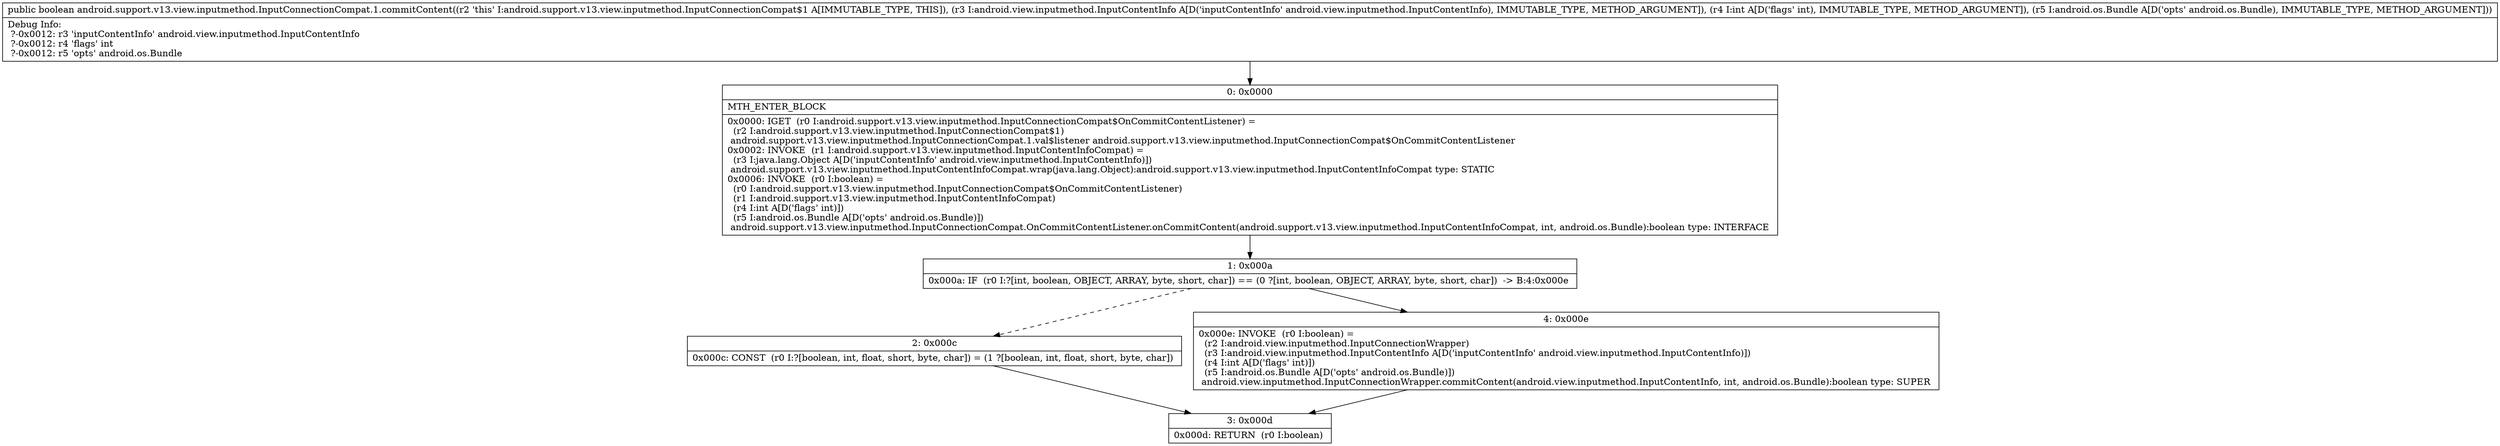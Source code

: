 digraph "CFG forandroid.support.v13.view.inputmethod.InputConnectionCompat.1.commitContent(Landroid\/view\/inputmethod\/InputContentInfo;ILandroid\/os\/Bundle;)Z" {
Node_0 [shape=record,label="{0\:\ 0x0000|MTH_ENTER_BLOCK\l|0x0000: IGET  (r0 I:android.support.v13.view.inputmethod.InputConnectionCompat$OnCommitContentListener) = \l  (r2 I:android.support.v13.view.inputmethod.InputConnectionCompat$1)\l android.support.v13.view.inputmethod.InputConnectionCompat.1.val$listener android.support.v13.view.inputmethod.InputConnectionCompat$OnCommitContentListener \l0x0002: INVOKE  (r1 I:android.support.v13.view.inputmethod.InputContentInfoCompat) = \l  (r3 I:java.lang.Object A[D('inputContentInfo' android.view.inputmethod.InputContentInfo)])\l android.support.v13.view.inputmethod.InputContentInfoCompat.wrap(java.lang.Object):android.support.v13.view.inputmethod.InputContentInfoCompat type: STATIC \l0x0006: INVOKE  (r0 I:boolean) = \l  (r0 I:android.support.v13.view.inputmethod.InputConnectionCompat$OnCommitContentListener)\l  (r1 I:android.support.v13.view.inputmethod.InputContentInfoCompat)\l  (r4 I:int A[D('flags' int)])\l  (r5 I:android.os.Bundle A[D('opts' android.os.Bundle)])\l android.support.v13.view.inputmethod.InputConnectionCompat.OnCommitContentListener.onCommitContent(android.support.v13.view.inputmethod.InputContentInfoCompat, int, android.os.Bundle):boolean type: INTERFACE \l}"];
Node_1 [shape=record,label="{1\:\ 0x000a|0x000a: IF  (r0 I:?[int, boolean, OBJECT, ARRAY, byte, short, char]) == (0 ?[int, boolean, OBJECT, ARRAY, byte, short, char])  \-\> B:4:0x000e \l}"];
Node_2 [shape=record,label="{2\:\ 0x000c|0x000c: CONST  (r0 I:?[boolean, int, float, short, byte, char]) = (1 ?[boolean, int, float, short, byte, char]) \l}"];
Node_3 [shape=record,label="{3\:\ 0x000d|0x000d: RETURN  (r0 I:boolean) \l}"];
Node_4 [shape=record,label="{4\:\ 0x000e|0x000e: INVOKE  (r0 I:boolean) = \l  (r2 I:android.view.inputmethod.InputConnectionWrapper)\l  (r3 I:android.view.inputmethod.InputContentInfo A[D('inputContentInfo' android.view.inputmethod.InputContentInfo)])\l  (r4 I:int A[D('flags' int)])\l  (r5 I:android.os.Bundle A[D('opts' android.os.Bundle)])\l android.view.inputmethod.InputConnectionWrapper.commitContent(android.view.inputmethod.InputContentInfo, int, android.os.Bundle):boolean type: SUPER \l}"];
MethodNode[shape=record,label="{public boolean android.support.v13.view.inputmethod.InputConnectionCompat.1.commitContent((r2 'this' I:android.support.v13.view.inputmethod.InputConnectionCompat$1 A[IMMUTABLE_TYPE, THIS]), (r3 I:android.view.inputmethod.InputContentInfo A[D('inputContentInfo' android.view.inputmethod.InputContentInfo), IMMUTABLE_TYPE, METHOD_ARGUMENT]), (r4 I:int A[D('flags' int), IMMUTABLE_TYPE, METHOD_ARGUMENT]), (r5 I:android.os.Bundle A[D('opts' android.os.Bundle), IMMUTABLE_TYPE, METHOD_ARGUMENT]))  | Debug Info:\l  ?\-0x0012: r3 'inputContentInfo' android.view.inputmethod.InputContentInfo\l  ?\-0x0012: r4 'flags' int\l  ?\-0x0012: r5 'opts' android.os.Bundle\l}"];
MethodNode -> Node_0;
Node_0 -> Node_1;
Node_1 -> Node_2[style=dashed];
Node_1 -> Node_4;
Node_2 -> Node_3;
Node_4 -> Node_3;
}

